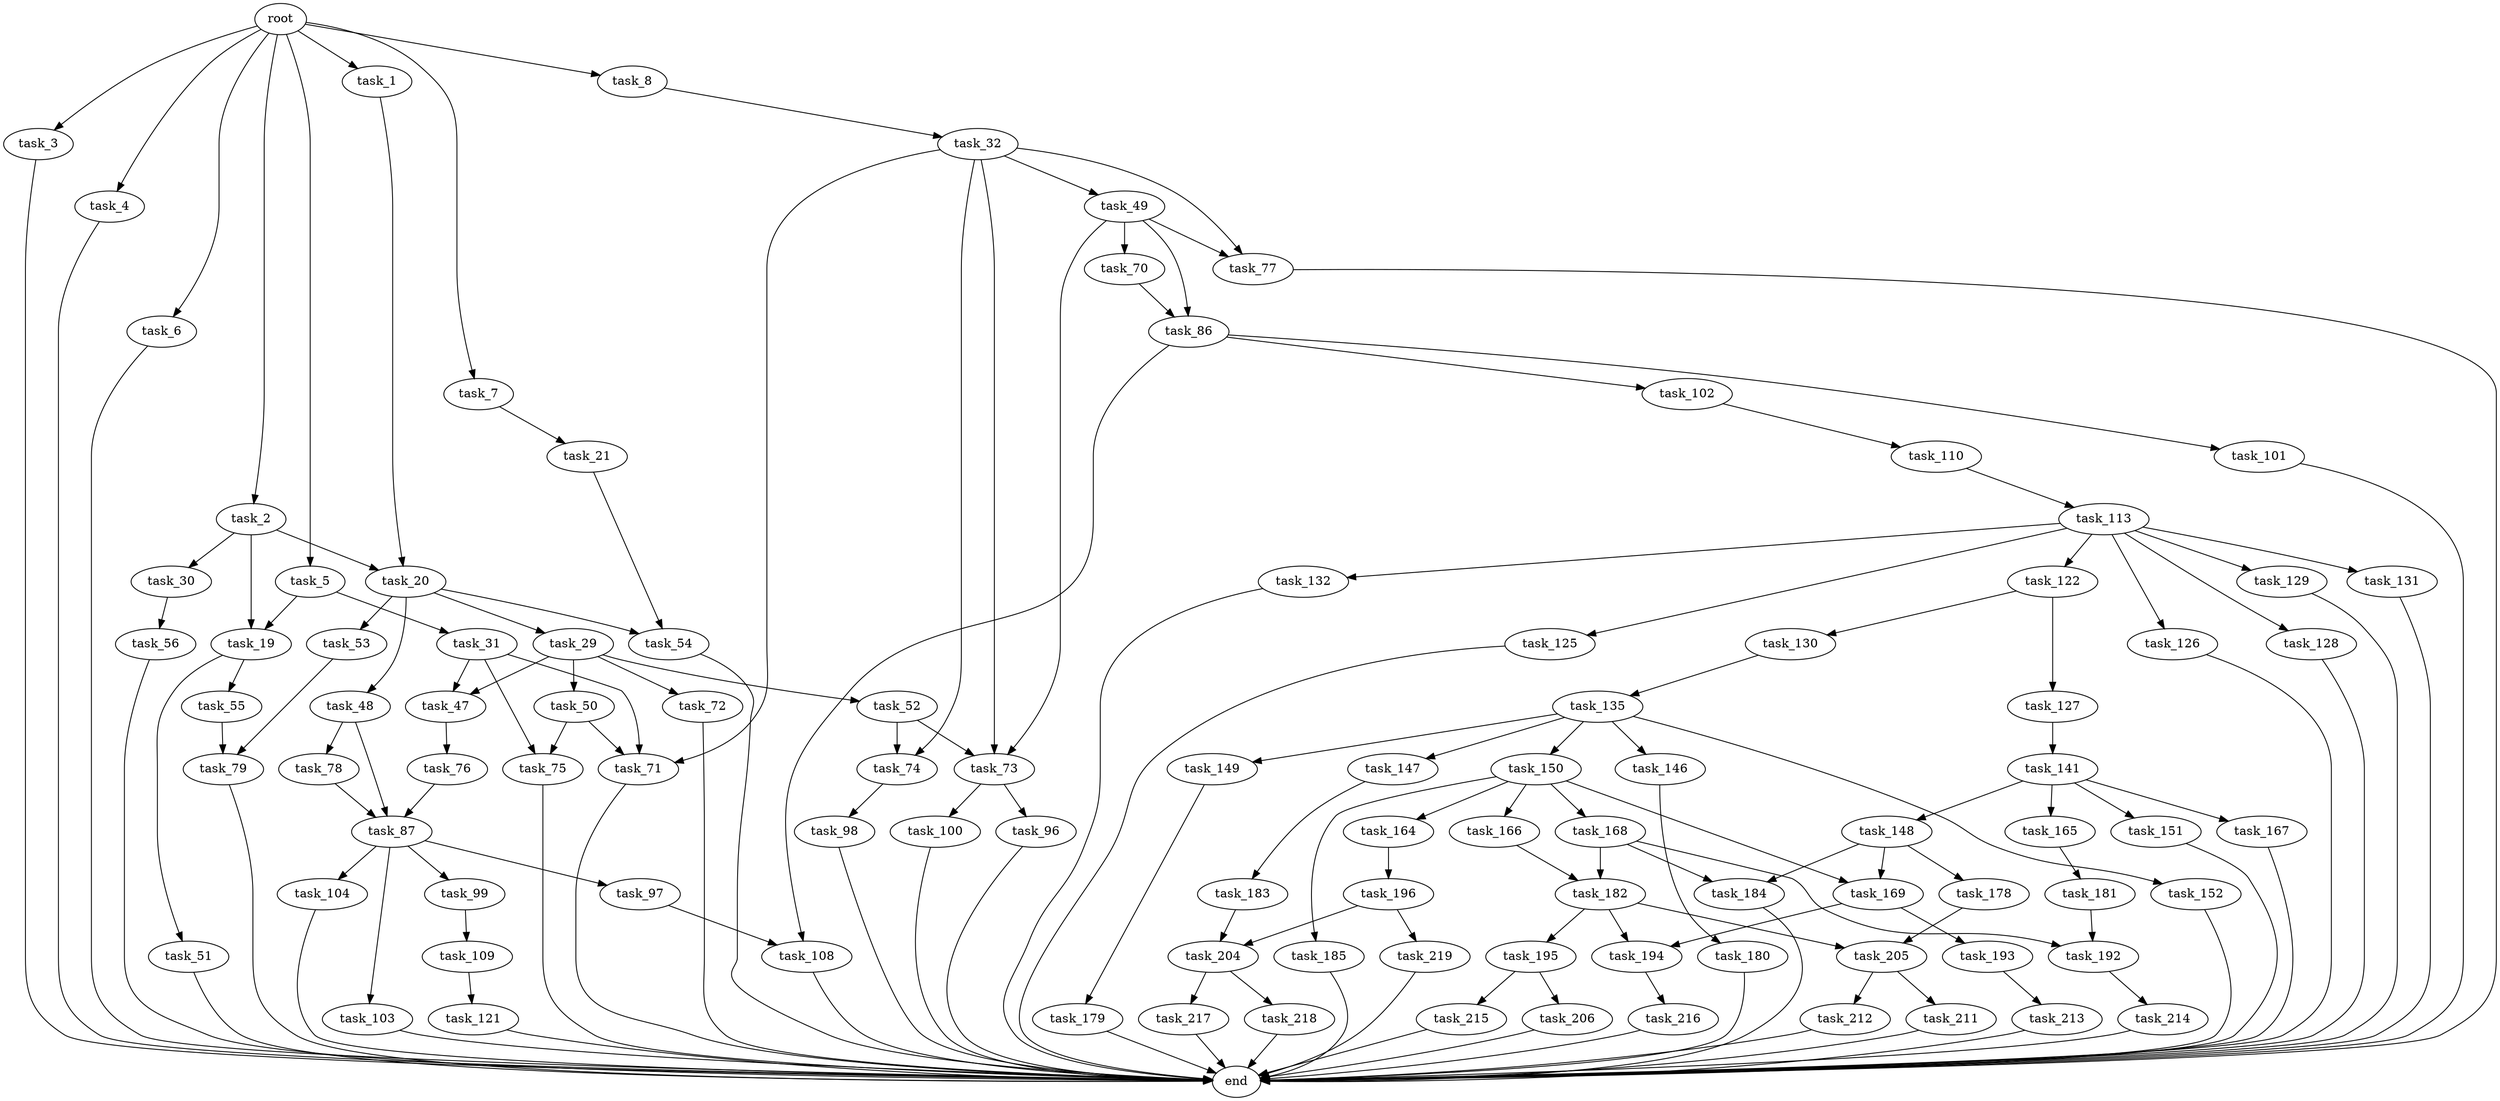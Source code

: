 digraph G {
  root [size="0.000000"];
  task_1 [size="19424974661.000000"];
  task_2 [size="24296323257.000000"];
  task_3 [size="44446257291.000000"];
  task_4 [size="134217728000.000000"];
  task_5 [size="1767626907.000000"];
  task_6 [size="1073741824000.000000"];
  task_7 [size="3464341032.000000"];
  task_8 [size="666150412335.000000"];
  task_19 [size="1073741824000.000000"];
  task_20 [size="1974410961.000000"];
  task_21 [size="28991029248.000000"];
  task_29 [size="23749340361.000000"];
  task_30 [size="72985139360.000000"];
  task_31 [size="8589934592.000000"];
  task_32 [size="4610956366.000000"];
  task_47 [size="368293445632.000000"];
  task_48 [size="289921324327.000000"];
  task_49 [size="779365819626.000000"];
  task_50 [size="549755813888.000000"];
  task_51 [size="338672810305.000000"];
  task_52 [size="8589934592.000000"];
  task_53 [size="368293445632.000000"];
  task_54 [size="11205538804.000000"];
  task_55 [size="793761301677.000000"];
  task_56 [size="134217728000.000000"];
  task_70 [size="279058407220.000000"];
  task_71 [size="134217728000.000000"];
  task_72 [size="1151092336333.000000"];
  task_73 [size="368293445632.000000"];
  task_74 [size="42347946890.000000"];
  task_75 [size="1073741824000.000000"];
  task_76 [size="2806234702.000000"];
  task_77 [size="169708107505.000000"];
  task_78 [size="11616264139.000000"];
  task_79 [size="29986174180.000000"];
  task_86 [size="52679094947.000000"];
  task_87 [size="1073741824000.000000"];
  task_96 [size="68719476736.000000"];
  task_97 [size="2042823550.000000"];
  task_98 [size="2616870552.000000"];
  task_99 [size="571265758.000000"];
  task_100 [size="108964354228.000000"];
  task_101 [size="26834368849.000000"];
  task_102 [size="10762010944.000000"];
  task_103 [size="134217728000.000000"];
  task_104 [size="68719476736.000000"];
  task_108 [size="19793343393.000000"];
  task_109 [size="4060688993.000000"];
  task_110 [size="148648883978.000000"];
  task_113 [size="28171752589.000000"];
  task_121 [size="76892607370.000000"];
  task_122 [size="23562348953.000000"];
  task_125 [size="139070893520.000000"];
  task_126 [size="1784239377.000000"];
  task_127 [size="1220434264.000000"];
  task_128 [size="374526853162.000000"];
  task_129 [size="368293445632.000000"];
  task_130 [size="782757789696.000000"];
  task_131 [size="15754193292.000000"];
  task_132 [size="17739220388.000000"];
  task_135 [size="364204778251.000000"];
  task_141 [size="16985773223.000000"];
  task_146 [size="231928233984.000000"];
  task_147 [size="1073741824000.000000"];
  task_148 [size="16496682446.000000"];
  task_149 [size="7705845261.000000"];
  task_150 [size="368293445632.000000"];
  task_151 [size="782757789696.000000"];
  task_152 [size="735000165048.000000"];
  task_164 [size="203224688033.000000"];
  task_165 [size="134217728000.000000"];
  task_166 [size="549755813888.000000"];
  task_167 [size="134217728000.000000"];
  task_168 [size="231928233984.000000"];
  task_169 [size="368293445632.000000"];
  task_178 [size="231928233984.000000"];
  task_179 [size="22045006733.000000"];
  task_180 [size="1073741824000.000000"];
  task_181 [size="368293445632.000000"];
  task_182 [size="368293445632.000000"];
  task_183 [size="368293445632.000000"];
  task_184 [size="368293445632.000000"];
  task_185 [size="23581997574.000000"];
  task_192 [size="617473782514.000000"];
  task_193 [size="549755813888.000000"];
  task_194 [size="76284804059.000000"];
  task_195 [size="11230318586.000000"];
  task_196 [size="549755813888.000000"];
  task_204 [size="105975765031.000000"];
  task_205 [size="368293445632.000000"];
  task_206 [size="397562426381.000000"];
  task_211 [size="2098414769.000000"];
  task_212 [size="339600495703.000000"];
  task_213 [size="29481348934.000000"];
  task_214 [size="37261452490.000000"];
  task_215 [size="526679188454.000000"];
  task_216 [size="1073741824000.000000"];
  task_217 [size="244115236148.000000"];
  task_218 [size="68954379577.000000"];
  task_219 [size="17897620409.000000"];
  end [size="0.000000"];

  root -> task_1 [size="1.000000"];
  root -> task_2 [size="1.000000"];
  root -> task_3 [size="1.000000"];
  root -> task_4 [size="1.000000"];
  root -> task_5 [size="1.000000"];
  root -> task_6 [size="1.000000"];
  root -> task_7 [size="1.000000"];
  root -> task_8 [size="1.000000"];
  task_1 -> task_20 [size="411041792.000000"];
  task_2 -> task_19 [size="411041792.000000"];
  task_2 -> task_20 [size="411041792.000000"];
  task_2 -> task_30 [size="411041792.000000"];
  task_3 -> end [size="1.000000"];
  task_4 -> end [size="1.000000"];
  task_5 -> task_19 [size="209715200.000000"];
  task_5 -> task_31 [size="209715200.000000"];
  task_6 -> end [size="1.000000"];
  task_7 -> task_21 [size="134217728.000000"];
  task_8 -> task_32 [size="838860800.000000"];
  task_19 -> task_51 [size="838860800.000000"];
  task_19 -> task_55 [size="838860800.000000"];
  task_20 -> task_29 [size="33554432.000000"];
  task_20 -> task_48 [size="33554432.000000"];
  task_20 -> task_53 [size="33554432.000000"];
  task_20 -> task_54 [size="33554432.000000"];
  task_21 -> task_54 [size="75497472.000000"];
  task_29 -> task_47 [size="536870912.000000"];
  task_29 -> task_50 [size="536870912.000000"];
  task_29 -> task_52 [size="536870912.000000"];
  task_29 -> task_72 [size="536870912.000000"];
  task_30 -> task_56 [size="134217728.000000"];
  task_31 -> task_47 [size="33554432.000000"];
  task_31 -> task_71 [size="33554432.000000"];
  task_31 -> task_75 [size="33554432.000000"];
  task_32 -> task_49 [size="209715200.000000"];
  task_32 -> task_71 [size="209715200.000000"];
  task_32 -> task_73 [size="209715200.000000"];
  task_32 -> task_74 [size="209715200.000000"];
  task_32 -> task_77 [size="209715200.000000"];
  task_47 -> task_76 [size="411041792.000000"];
  task_48 -> task_78 [size="209715200.000000"];
  task_48 -> task_87 [size="209715200.000000"];
  task_49 -> task_70 [size="679477248.000000"];
  task_49 -> task_73 [size="679477248.000000"];
  task_49 -> task_77 [size="679477248.000000"];
  task_49 -> task_86 [size="679477248.000000"];
  task_50 -> task_71 [size="536870912.000000"];
  task_50 -> task_75 [size="536870912.000000"];
  task_51 -> end [size="1.000000"];
  task_52 -> task_73 [size="33554432.000000"];
  task_52 -> task_74 [size="33554432.000000"];
  task_53 -> task_79 [size="411041792.000000"];
  task_54 -> end [size="1.000000"];
  task_55 -> task_79 [size="536870912.000000"];
  task_56 -> end [size="1.000000"];
  task_70 -> task_86 [size="209715200.000000"];
  task_71 -> end [size="1.000000"];
  task_72 -> end [size="1.000000"];
  task_73 -> task_96 [size="411041792.000000"];
  task_73 -> task_100 [size="411041792.000000"];
  task_74 -> task_98 [size="33554432.000000"];
  task_75 -> end [size="1.000000"];
  task_76 -> task_87 [size="75497472.000000"];
  task_77 -> end [size="1.000000"];
  task_78 -> task_87 [size="411041792.000000"];
  task_79 -> end [size="1.000000"];
  task_86 -> task_101 [size="75497472.000000"];
  task_86 -> task_102 [size="75497472.000000"];
  task_86 -> task_108 [size="75497472.000000"];
  task_87 -> task_97 [size="838860800.000000"];
  task_87 -> task_99 [size="838860800.000000"];
  task_87 -> task_103 [size="838860800.000000"];
  task_87 -> task_104 [size="838860800.000000"];
  task_96 -> end [size="1.000000"];
  task_97 -> task_108 [size="33554432.000000"];
  task_98 -> end [size="1.000000"];
  task_99 -> task_109 [size="33554432.000000"];
  task_100 -> end [size="1.000000"];
  task_101 -> end [size="1.000000"];
  task_102 -> task_110 [size="33554432.000000"];
  task_103 -> end [size="1.000000"];
  task_104 -> end [size="1.000000"];
  task_108 -> end [size="1.000000"];
  task_109 -> task_121 [size="134217728.000000"];
  task_110 -> task_113 [size="536870912.000000"];
  task_113 -> task_122 [size="536870912.000000"];
  task_113 -> task_125 [size="536870912.000000"];
  task_113 -> task_126 [size="536870912.000000"];
  task_113 -> task_128 [size="536870912.000000"];
  task_113 -> task_129 [size="536870912.000000"];
  task_113 -> task_131 [size="536870912.000000"];
  task_113 -> task_132 [size="536870912.000000"];
  task_121 -> end [size="1.000000"];
  task_122 -> task_127 [size="679477248.000000"];
  task_122 -> task_130 [size="679477248.000000"];
  task_125 -> end [size="1.000000"];
  task_126 -> end [size="1.000000"];
  task_127 -> task_141 [size="33554432.000000"];
  task_128 -> end [size="1.000000"];
  task_129 -> end [size="1.000000"];
  task_130 -> task_135 [size="679477248.000000"];
  task_131 -> end [size="1.000000"];
  task_132 -> end [size="1.000000"];
  task_135 -> task_146 [size="301989888.000000"];
  task_135 -> task_147 [size="301989888.000000"];
  task_135 -> task_149 [size="301989888.000000"];
  task_135 -> task_150 [size="301989888.000000"];
  task_135 -> task_152 [size="301989888.000000"];
  task_141 -> task_148 [size="536870912.000000"];
  task_141 -> task_151 [size="536870912.000000"];
  task_141 -> task_165 [size="536870912.000000"];
  task_141 -> task_167 [size="536870912.000000"];
  task_146 -> task_180 [size="301989888.000000"];
  task_147 -> task_183 [size="838860800.000000"];
  task_148 -> task_169 [size="679477248.000000"];
  task_148 -> task_178 [size="679477248.000000"];
  task_148 -> task_184 [size="679477248.000000"];
  task_149 -> task_179 [size="134217728.000000"];
  task_150 -> task_164 [size="411041792.000000"];
  task_150 -> task_166 [size="411041792.000000"];
  task_150 -> task_168 [size="411041792.000000"];
  task_150 -> task_169 [size="411041792.000000"];
  task_150 -> task_185 [size="411041792.000000"];
  task_151 -> end [size="1.000000"];
  task_152 -> end [size="1.000000"];
  task_164 -> task_196 [size="301989888.000000"];
  task_165 -> task_181 [size="209715200.000000"];
  task_166 -> task_182 [size="536870912.000000"];
  task_167 -> end [size="1.000000"];
  task_168 -> task_182 [size="301989888.000000"];
  task_168 -> task_184 [size="301989888.000000"];
  task_168 -> task_192 [size="301989888.000000"];
  task_169 -> task_193 [size="411041792.000000"];
  task_169 -> task_194 [size="411041792.000000"];
  task_178 -> task_205 [size="301989888.000000"];
  task_179 -> end [size="1.000000"];
  task_180 -> end [size="1.000000"];
  task_181 -> task_192 [size="411041792.000000"];
  task_182 -> task_194 [size="411041792.000000"];
  task_182 -> task_195 [size="411041792.000000"];
  task_182 -> task_205 [size="411041792.000000"];
  task_183 -> task_204 [size="411041792.000000"];
  task_184 -> end [size="1.000000"];
  task_185 -> end [size="1.000000"];
  task_192 -> task_214 [size="411041792.000000"];
  task_193 -> task_213 [size="536870912.000000"];
  task_194 -> task_216 [size="209715200.000000"];
  task_195 -> task_206 [size="33554432.000000"];
  task_195 -> task_215 [size="33554432.000000"];
  task_196 -> task_204 [size="536870912.000000"];
  task_196 -> task_219 [size="536870912.000000"];
  task_204 -> task_217 [size="75497472.000000"];
  task_204 -> task_218 [size="75497472.000000"];
  task_205 -> task_211 [size="411041792.000000"];
  task_205 -> task_212 [size="411041792.000000"];
  task_206 -> end [size="1.000000"];
  task_211 -> end [size="1.000000"];
  task_212 -> end [size="1.000000"];
  task_213 -> end [size="1.000000"];
  task_214 -> end [size="1.000000"];
  task_215 -> end [size="1.000000"];
  task_216 -> end [size="1.000000"];
  task_217 -> end [size="1.000000"];
  task_218 -> end [size="1.000000"];
  task_219 -> end [size="1.000000"];
}
